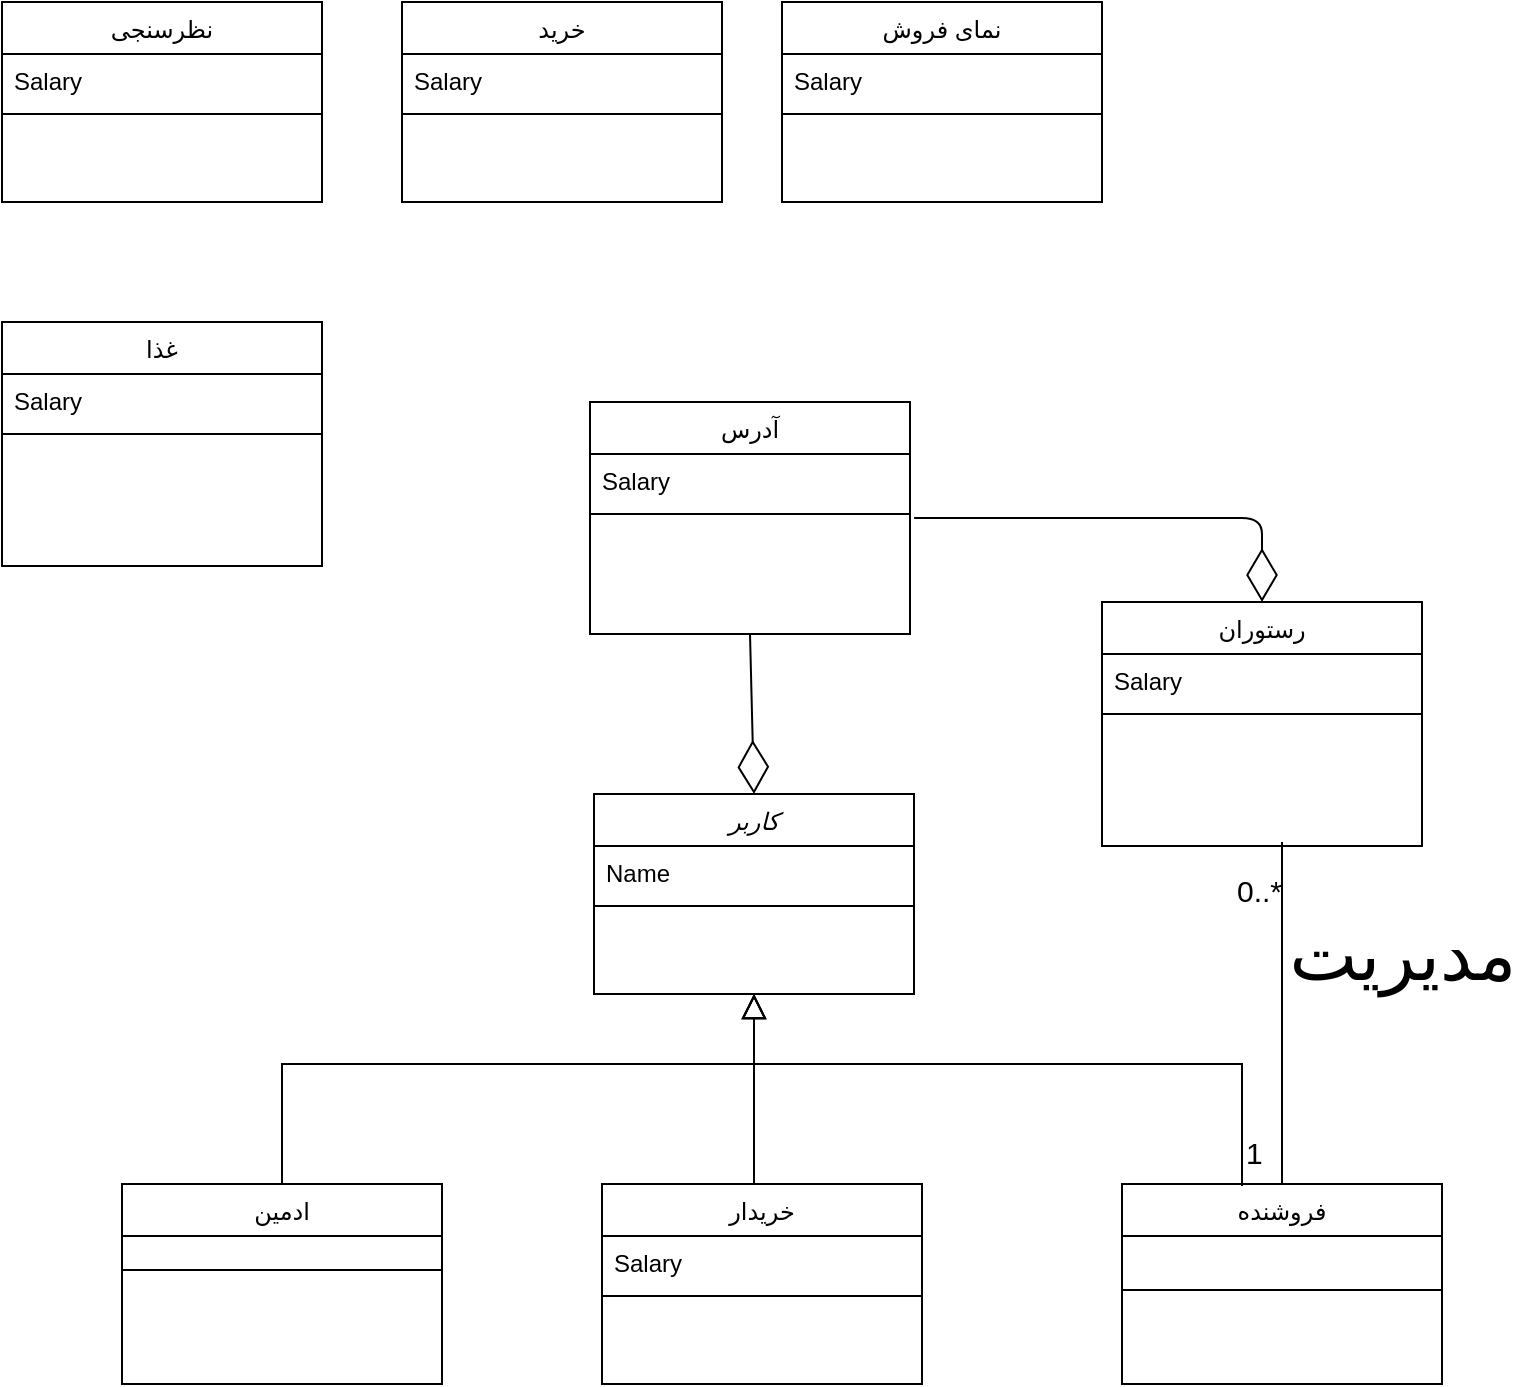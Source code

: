 <mxfile version="14.0.1" type="github">
  <diagram id="C5RBs43oDa-KdzZeNtuy" name="Page-1">
    <mxGraphModel dx="782" dy="427" grid="1" gridSize="20" guides="1" tooltips="1" connect="1" arrows="1" fold="1" page="1" pageScale="1" pageWidth="827" pageHeight="1169" math="0" shadow="0">
      <root>
        <mxCell id="WIyWlLk6GJQsqaUBKTNV-0" />
        <mxCell id="WIyWlLk6GJQsqaUBKTNV-1" parent="WIyWlLk6GJQsqaUBKTNV-0" />
        <mxCell id="zkfFHV4jXpPFQw0GAbJ--6" value="فروشنده" style="swimlane;fontStyle=0;align=center;verticalAlign=top;childLayout=stackLayout;horizontal=1;startSize=26;horizontalStack=0;resizeParent=1;resizeLast=0;collapsible=1;marginBottom=0;rounded=0;shadow=0;strokeWidth=1;" parent="WIyWlLk6GJQsqaUBKTNV-1" vertex="1">
          <mxGeometry x="600" y="931" width="160" height="100" as="geometry">
            <mxRectangle x="130" y="380" width="160" height="26" as="alternateBounds" />
          </mxGeometry>
        </mxCell>
        <mxCell id="zkfFHV4jXpPFQw0GAbJ--9" value="" style="line;html=1;strokeWidth=1;align=left;verticalAlign=middle;spacingTop=-1;spacingLeft=3;spacingRight=3;rotatable=0;labelPosition=right;points=[];portConstraint=eastwest;" parent="zkfFHV4jXpPFQw0GAbJ--6" vertex="1">
          <mxGeometry y="26" width="160" height="54" as="geometry" />
        </mxCell>
        <mxCell id="zkfFHV4jXpPFQw0GAbJ--13" value="خریدار" style="swimlane;fontStyle=0;align=center;verticalAlign=top;childLayout=stackLayout;horizontal=1;startSize=26;horizontalStack=0;resizeParent=1;resizeLast=0;collapsible=1;marginBottom=0;rounded=0;shadow=0;strokeWidth=1;" parent="WIyWlLk6GJQsqaUBKTNV-1" vertex="1">
          <mxGeometry x="340" y="931" width="160" height="100" as="geometry">
            <mxRectangle x="340" y="380" width="170" height="26" as="alternateBounds" />
          </mxGeometry>
        </mxCell>
        <mxCell id="zkfFHV4jXpPFQw0GAbJ--14" value="Salary" style="text;align=left;verticalAlign=top;spacingLeft=4;spacingRight=4;overflow=hidden;rotatable=0;points=[[0,0.5],[1,0.5]];portConstraint=eastwest;" parent="zkfFHV4jXpPFQw0GAbJ--13" vertex="1">
          <mxGeometry y="26" width="160" height="26" as="geometry" />
        </mxCell>
        <mxCell id="zkfFHV4jXpPFQw0GAbJ--15" value="" style="line;html=1;strokeWidth=1;align=left;verticalAlign=middle;spacingTop=-1;spacingLeft=3;spacingRight=3;rotatable=0;labelPosition=right;points=[];portConstraint=eastwest;" parent="zkfFHV4jXpPFQw0GAbJ--13" vertex="1">
          <mxGeometry y="52" width="160" height="8" as="geometry" />
        </mxCell>
        <mxCell id="zkfFHV4jXpPFQw0GAbJ--17" value="ادمین&#xa;" style="swimlane;fontStyle=0;align=center;verticalAlign=top;childLayout=stackLayout;horizontal=1;startSize=26;horizontalStack=0;resizeParent=1;resizeLast=0;collapsible=1;marginBottom=0;rounded=0;shadow=0;strokeWidth=1;" parent="WIyWlLk6GJQsqaUBKTNV-1" vertex="1">
          <mxGeometry x="100" y="931" width="160" height="100" as="geometry">
            <mxRectangle x="550" y="140" width="160" height="26" as="alternateBounds" />
          </mxGeometry>
        </mxCell>
        <mxCell id="zkfFHV4jXpPFQw0GAbJ--23" value="" style="line;html=1;strokeWidth=1;align=left;verticalAlign=middle;spacingTop=-1;spacingLeft=3;spacingRight=3;rotatable=0;labelPosition=right;points=[];portConstraint=eastwest;" parent="zkfFHV4jXpPFQw0GAbJ--17" vertex="1">
          <mxGeometry y="26" width="160" height="34" as="geometry" />
        </mxCell>
        <mxCell id="yiejE2Crp5BbZ_o_QNIk-0" value="خرید" style="swimlane;fontStyle=0;align=center;verticalAlign=top;childLayout=stackLayout;horizontal=1;startSize=26;horizontalStack=0;resizeParent=1;resizeLast=0;collapsible=1;marginBottom=0;rounded=0;shadow=0;strokeWidth=1;" vertex="1" parent="WIyWlLk6GJQsqaUBKTNV-1">
          <mxGeometry x="240" y="340" width="160" height="100" as="geometry">
            <mxRectangle x="340" y="380" width="170" height="26" as="alternateBounds" />
          </mxGeometry>
        </mxCell>
        <mxCell id="yiejE2Crp5BbZ_o_QNIk-1" value="Salary" style="text;align=left;verticalAlign=top;spacingLeft=4;spacingRight=4;overflow=hidden;rotatable=0;points=[[0,0.5],[1,0.5]];portConstraint=eastwest;" vertex="1" parent="yiejE2Crp5BbZ_o_QNIk-0">
          <mxGeometry y="26" width="160" height="26" as="geometry" />
        </mxCell>
        <mxCell id="yiejE2Crp5BbZ_o_QNIk-2" value="" style="line;html=1;strokeWidth=1;align=left;verticalAlign=middle;spacingTop=-1;spacingLeft=3;spacingRight=3;rotatable=0;labelPosition=right;points=[];portConstraint=eastwest;" vertex="1" parent="yiejE2Crp5BbZ_o_QNIk-0">
          <mxGeometry y="52" width="160" height="8" as="geometry" />
        </mxCell>
        <mxCell id="yiejE2Crp5BbZ_o_QNIk-9" value="نظرسنجی" style="swimlane;fontStyle=0;align=center;verticalAlign=top;childLayout=stackLayout;horizontal=1;startSize=26;horizontalStack=0;resizeParent=1;resizeLast=0;collapsible=1;marginBottom=0;rounded=0;shadow=0;strokeWidth=1;" vertex="1" parent="WIyWlLk6GJQsqaUBKTNV-1">
          <mxGeometry x="40" y="340" width="160" height="100" as="geometry">
            <mxRectangle x="340" y="380" width="170" height="26" as="alternateBounds" />
          </mxGeometry>
        </mxCell>
        <mxCell id="yiejE2Crp5BbZ_o_QNIk-10" value="Salary" style="text;align=left;verticalAlign=top;spacingLeft=4;spacingRight=4;overflow=hidden;rotatable=0;points=[[0,0.5],[1,0.5]];portConstraint=eastwest;" vertex="1" parent="yiejE2Crp5BbZ_o_QNIk-9">
          <mxGeometry y="26" width="160" height="26" as="geometry" />
        </mxCell>
        <mxCell id="yiejE2Crp5BbZ_o_QNIk-11" value="" style="line;html=1;strokeWidth=1;align=left;verticalAlign=middle;spacingTop=-1;spacingLeft=3;spacingRight=3;rotatable=0;labelPosition=right;points=[];portConstraint=eastwest;" vertex="1" parent="yiejE2Crp5BbZ_o_QNIk-9">
          <mxGeometry y="52" width="160" height="8" as="geometry" />
        </mxCell>
        <mxCell id="yiejE2Crp5BbZ_o_QNIk-12" value="آدرس" style="swimlane;fontStyle=0;align=center;verticalAlign=top;childLayout=stackLayout;horizontal=1;startSize=26;horizontalStack=0;resizeParent=1;resizeLast=0;collapsible=1;marginBottom=0;rounded=0;shadow=0;strokeWidth=1;" vertex="1" parent="WIyWlLk6GJQsqaUBKTNV-1">
          <mxGeometry x="334" y="540" width="160" height="116" as="geometry">
            <mxRectangle x="340" y="380" width="170" height="26" as="alternateBounds" />
          </mxGeometry>
        </mxCell>
        <mxCell id="yiejE2Crp5BbZ_o_QNIk-13" value="Salary" style="text;align=left;verticalAlign=top;spacingLeft=4;spacingRight=4;overflow=hidden;rotatable=0;points=[[0,0.5],[1,0.5]];portConstraint=eastwest;" vertex="1" parent="yiejE2Crp5BbZ_o_QNIk-12">
          <mxGeometry y="26" width="160" height="26" as="geometry" />
        </mxCell>
        <mxCell id="yiejE2Crp5BbZ_o_QNIk-14" value="" style="line;html=1;strokeWidth=1;align=left;verticalAlign=middle;spacingTop=-1;spacingLeft=3;spacingRight=3;rotatable=0;labelPosition=right;points=[];portConstraint=eastwest;" vertex="1" parent="yiejE2Crp5BbZ_o_QNIk-12">
          <mxGeometry y="52" width="160" height="8" as="geometry" />
        </mxCell>
        <mxCell id="yiejE2Crp5BbZ_o_QNIk-18" value="غذا" style="swimlane;fontStyle=0;align=center;verticalAlign=top;childLayout=stackLayout;horizontal=1;startSize=26;horizontalStack=0;resizeParent=1;resizeLast=0;collapsible=1;marginBottom=0;rounded=0;shadow=0;strokeWidth=1;" vertex="1" parent="WIyWlLk6GJQsqaUBKTNV-1">
          <mxGeometry x="40" y="500" width="160" height="122" as="geometry">
            <mxRectangle x="340" y="380" width="170" height="26" as="alternateBounds" />
          </mxGeometry>
        </mxCell>
        <mxCell id="yiejE2Crp5BbZ_o_QNIk-19" value="Salary" style="text;align=left;verticalAlign=top;spacingLeft=4;spacingRight=4;overflow=hidden;rotatable=0;points=[[0,0.5],[1,0.5]];portConstraint=eastwest;" vertex="1" parent="yiejE2Crp5BbZ_o_QNIk-18">
          <mxGeometry y="26" width="160" height="26" as="geometry" />
        </mxCell>
        <mxCell id="yiejE2Crp5BbZ_o_QNIk-20" value="" style="line;html=1;strokeWidth=1;align=left;verticalAlign=middle;spacingTop=-1;spacingLeft=3;spacingRight=3;rotatable=0;labelPosition=right;points=[];portConstraint=eastwest;" vertex="1" parent="yiejE2Crp5BbZ_o_QNIk-18">
          <mxGeometry y="52" width="160" height="8" as="geometry" />
        </mxCell>
        <mxCell id="yiejE2Crp5BbZ_o_QNIk-21" value="نمای فروش" style="swimlane;fontStyle=0;align=center;verticalAlign=top;childLayout=stackLayout;horizontal=1;startSize=26;horizontalStack=0;resizeParent=1;resizeLast=0;collapsible=1;marginBottom=0;rounded=0;shadow=0;strokeWidth=1;" vertex="1" parent="WIyWlLk6GJQsqaUBKTNV-1">
          <mxGeometry x="430" y="340" width="160" height="100" as="geometry">
            <mxRectangle x="340" y="380" width="170" height="26" as="alternateBounds" />
          </mxGeometry>
        </mxCell>
        <mxCell id="yiejE2Crp5BbZ_o_QNIk-22" value="Salary" style="text;align=left;verticalAlign=top;spacingLeft=4;spacingRight=4;overflow=hidden;rotatable=0;points=[[0,0.5],[1,0.5]];portConstraint=eastwest;" vertex="1" parent="yiejE2Crp5BbZ_o_QNIk-21">
          <mxGeometry y="26" width="160" height="26" as="geometry" />
        </mxCell>
        <mxCell id="yiejE2Crp5BbZ_o_QNIk-23" value="" style="line;html=1;strokeWidth=1;align=left;verticalAlign=middle;spacingTop=-1;spacingLeft=3;spacingRight=3;rotatable=0;labelPosition=right;points=[];portConstraint=eastwest;" vertex="1" parent="yiejE2Crp5BbZ_o_QNIk-21">
          <mxGeometry y="52" width="160" height="8" as="geometry" />
        </mxCell>
        <mxCell id="yiejE2Crp5BbZ_o_QNIk-24" value="کاربر" style="swimlane;fontStyle=2;align=center;verticalAlign=top;childLayout=stackLayout;horizontal=1;startSize=26;horizontalStack=0;resizeParent=1;resizeLast=0;collapsible=1;marginBottom=0;rounded=0;shadow=0;strokeWidth=1;" vertex="1" parent="WIyWlLk6GJQsqaUBKTNV-1">
          <mxGeometry x="336" y="736" width="160" height="100" as="geometry">
            <mxRectangle x="230" y="140" width="160" height="26" as="alternateBounds" />
          </mxGeometry>
        </mxCell>
        <mxCell id="yiejE2Crp5BbZ_o_QNIk-25" value="Name" style="text;align=left;verticalAlign=top;spacingLeft=4;spacingRight=4;overflow=hidden;rotatable=0;points=[[0,0.5],[1,0.5]];portConstraint=eastwest;" vertex="1" parent="yiejE2Crp5BbZ_o_QNIk-24">
          <mxGeometry y="26" width="160" height="26" as="geometry" />
        </mxCell>
        <mxCell id="yiejE2Crp5BbZ_o_QNIk-26" value="" style="line;html=1;strokeWidth=1;align=left;verticalAlign=middle;spacingTop=-1;spacingLeft=3;spacingRight=3;rotatable=0;labelPosition=right;points=[];portConstraint=eastwest;" vertex="1" parent="yiejE2Crp5BbZ_o_QNIk-24">
          <mxGeometry y="52" width="160" height="8" as="geometry" />
        </mxCell>
        <mxCell id="yiejE2Crp5BbZ_o_QNIk-31" value="" style="endArrow=block;endSize=10;endFill=0;shadow=0;strokeWidth=1;rounded=0;edgeStyle=elbowEdgeStyle;elbow=vertical;exitX=0.375;exitY=0.01;exitDx=0;exitDy=0;entryX=0.5;entryY=1;entryDx=0;entryDy=0;exitPerimeter=0;" edge="1" parent="WIyWlLk6GJQsqaUBKTNV-1" source="zkfFHV4jXpPFQw0GAbJ--6" target="yiejE2Crp5BbZ_o_QNIk-24">
          <mxGeometry width="160" relative="1" as="geometry">
            <mxPoint x="556" y="938" as="sourcePoint" />
            <mxPoint x="446" y="836" as="targetPoint" />
            <Array as="points">
              <mxPoint x="536" y="871" />
              <mxPoint x="416" y="891" />
            </Array>
          </mxGeometry>
        </mxCell>
        <mxCell id="yiejE2Crp5BbZ_o_QNIk-33" value="" style="endArrow=block;endSize=10;endFill=0;shadow=0;strokeWidth=1;rounded=0;edgeStyle=elbowEdgeStyle;elbow=vertical;entryX=0.5;entryY=1;entryDx=0;entryDy=0;" edge="1" parent="WIyWlLk6GJQsqaUBKTNV-1" source="zkfFHV4jXpPFQw0GAbJ--13">
          <mxGeometry width="160" relative="1" as="geometry">
            <mxPoint x="680" y="931" as="sourcePoint" />
            <mxPoint x="416" y="836" as="targetPoint" />
            <Array as="points">
              <mxPoint x="416" y="911" />
            </Array>
          </mxGeometry>
        </mxCell>
        <mxCell id="yiejE2Crp5BbZ_o_QNIk-35" value="" style="endArrow=block;endSize=10;endFill=0;shadow=0;strokeWidth=1;rounded=0;edgeStyle=elbowEdgeStyle;elbow=vertical;entryX=0.5;entryY=1;entryDx=0;entryDy=0;exitX=0.5;exitY=0;exitDx=0;exitDy=0;" edge="1" parent="WIyWlLk6GJQsqaUBKTNV-1" source="zkfFHV4jXpPFQw0GAbJ--17">
          <mxGeometry width="160" relative="1" as="geometry">
            <mxPoint x="416" y="931" as="sourcePoint" />
            <mxPoint x="416" y="836" as="targetPoint" />
            <Array as="points">
              <mxPoint x="396" y="871" />
              <mxPoint x="416" y="911" />
            </Array>
          </mxGeometry>
        </mxCell>
        <mxCell id="yiejE2Crp5BbZ_o_QNIk-38" value="رستوران" style="swimlane;fontStyle=0;align=center;verticalAlign=top;childLayout=stackLayout;horizontal=1;startSize=26;horizontalStack=0;resizeParent=1;resizeLast=0;collapsible=1;marginBottom=0;rounded=0;shadow=0;strokeWidth=1;" vertex="1" parent="WIyWlLk6GJQsqaUBKTNV-1">
          <mxGeometry x="590" y="640" width="160" height="122" as="geometry">
            <mxRectangle x="340" y="380" width="170" height="26" as="alternateBounds" />
          </mxGeometry>
        </mxCell>
        <mxCell id="yiejE2Crp5BbZ_o_QNIk-39" value="Salary" style="text;align=left;verticalAlign=top;spacingLeft=4;spacingRight=4;overflow=hidden;rotatable=0;points=[[0,0.5],[1,0.5]];portConstraint=eastwest;" vertex="1" parent="yiejE2Crp5BbZ_o_QNIk-38">
          <mxGeometry y="26" width="160" height="26" as="geometry" />
        </mxCell>
        <mxCell id="yiejE2Crp5BbZ_o_QNIk-40" value="" style="line;html=1;strokeWidth=1;align=left;verticalAlign=middle;spacingTop=-1;spacingLeft=3;spacingRight=3;rotatable=0;labelPosition=right;points=[];portConstraint=eastwest;" vertex="1" parent="yiejE2Crp5BbZ_o_QNIk-38">
          <mxGeometry y="52" width="160" height="8" as="geometry" />
        </mxCell>
        <mxCell id="yiejE2Crp5BbZ_o_QNIk-44" value="" style="endArrow=diamondThin;endFill=0;endSize=24;html=1;fontSize=36;exitX=0.5;exitY=1;exitDx=0;exitDy=0;entryX=0.5;entryY=0;entryDx=0;entryDy=0;" edge="1" parent="WIyWlLk6GJQsqaUBKTNV-1" source="yiejE2Crp5BbZ_o_QNIk-12" target="yiejE2Crp5BbZ_o_QNIk-24">
          <mxGeometry width="160" relative="1" as="geometry">
            <mxPoint x="280" y="700.5" as="sourcePoint" />
            <mxPoint x="440" y="700.5" as="targetPoint" />
          </mxGeometry>
        </mxCell>
        <mxCell id="yiejE2Crp5BbZ_o_QNIk-45" value="" style="endArrow=diamondThin;endFill=0;endSize=24;html=1;fontSize=36;exitX=1.013;exitY=1.231;exitDx=0;exitDy=0;entryX=0.5;entryY=0;entryDx=0;entryDy=0;exitPerimeter=0;" edge="1" parent="WIyWlLk6GJQsqaUBKTNV-1" source="yiejE2Crp5BbZ_o_QNIk-13" target="yiejE2Crp5BbZ_o_QNIk-38">
          <mxGeometry width="160" relative="1" as="geometry">
            <mxPoint x="414" y="656" as="sourcePoint" />
            <mxPoint x="416" y="736" as="targetPoint" />
            <Array as="points">
              <mxPoint x="670" y="598" />
            </Array>
          </mxGeometry>
        </mxCell>
        <mxCell id="yiejE2Crp5BbZ_o_QNIk-47" value="مدیریت" style="verticalAlign=bottom;html=1;endArrow=none;edgeStyle=orthogonalEdgeStyle;fontSize=36;exitX=0.5;exitY=0;exitDx=0;exitDy=0;" edge="1" parent="WIyWlLk6GJQsqaUBKTNV-1" source="zkfFHV4jXpPFQw0GAbJ--6">
          <mxGeometry x="0.064" y="-60" relative="1" as="geometry">
            <mxPoint x="340" y="680" as="sourcePoint" />
            <mxPoint x="680" y="760" as="targetPoint" />
            <Array as="points">
              <mxPoint x="680" y="880" />
              <mxPoint x="680" y="880" />
            </Array>
            <mxPoint as="offset" />
          </mxGeometry>
        </mxCell>
        <mxCell id="yiejE2Crp5BbZ_o_QNIk-48" value="&lt;font style=&quot;font-size: 15px&quot;&gt;1&lt;/font&gt;" style="resizable=0;html=1;align=left;verticalAlign=top;labelBackgroundColor=none;fontSize=10" connectable="0" vertex="1" parent="yiejE2Crp5BbZ_o_QNIk-47">
          <mxGeometry x="-1" relative="1" as="geometry">
            <mxPoint x="-20" y="-31" as="offset" />
          </mxGeometry>
        </mxCell>
        <mxCell id="yiejE2Crp5BbZ_o_QNIk-50" value="&lt;font style=&quot;font-size: 15px&quot;&gt;&amp;nbsp;0..*&lt;/font&gt;" style="resizable=0;html=1;align=right;verticalAlign=top;labelBackgroundColor=none;fontSize=10" connectable="0" vertex="1" parent="yiejE2Crp5BbZ_o_QNIk-47">
          <mxGeometry x="0.9" relative="1" as="geometry" />
        </mxCell>
      </root>
    </mxGraphModel>
  </diagram>
</mxfile>
